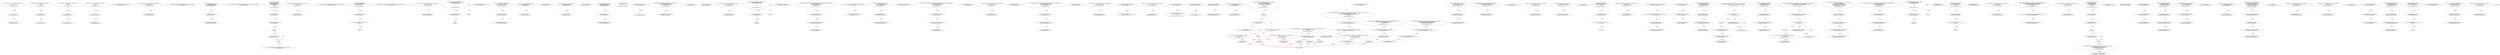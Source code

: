 digraph  {
13 [label="2_ function mul(uint a, uint b) internal pure returns (uint c) {\n        c = a * b;\n        require(a == 0 || c / a == b);\n    }\n13-function_definition-3-6", method="mul(uint a,uint b)", type_label=function_definition];
31 [label="3_ c = a * b;\n31-expression_statement-4-4", method="mul(uint a,uint b)", type_label=expression_statement];
37 [label="4_ require(a == 0 || c / a == b);\n37-expression_statement-5-5", method="mul(uint a,uint b)", type_label=expression_statement];
50 [label="6_ function div(uint a, uint b) internal pure returns (uint c) {\n        require(b > 0);\n        c = a / b;\n    }\n50-function_definition-7-10", method="div(uint a,uint b)", type_label=function_definition];
68 [label="7_ require(b > 0);\n68-expression_statement-8-8", method="div(uint a,uint b)", type_label=expression_statement];
75 [label="8_ c = a / b;\n75-expression_statement-9-9", method="div(uint a,uint b)", type_label=expression_statement];
81 [label="10_ function sub(uint a, uint b) internal pure returns (uint c) {\n        require(b <= a);\n        c = a - b;\n    }\n81-function_definition-11-14", method="sub(uint a,uint b)", type_label=function_definition];
99 [label="11_ require(b <= a);\n99-expression_statement-12-12", method="sub(uint a,uint b)", type_label=expression_statement];
106 [label="12_ c = a - b;\n106-expression_statement-13-13", method="sub(uint a,uint b)", type_label=expression_statement];
112 [label="14_ function add(uint a, uint b) internal pure returns (uint c) {\n        c = a + b;\n        require(c >= a);\n    }\n112-function_definition-15-18", method="add(uint a,uint b)", type_label=function_definition];
130 [label="15_ c = a + b;\n130-expression_statement-16-16", method="add(uint a,uint b)", type_label=expression_statement];
136 [label="16_ require(c >= a);\n136-expression_statement-17-17", method="add(uint a,uint b)", type_label=expression_statement];
146 [label="20_ function totalSupply() public view returns (uint256);\n146-function_definition-21-21", method="totalSupply()", type_label=function_definition];
154 [label="21_ function callnotchecked_unchk1(address payable callee) public {\n    callee.call.value(2 ether);\n  }\n154-function_definition-22-24", method="callnotchecked_unchk1(address payable callee)", type_label=function_definition];
162 [label="22_ callee.call.value(2 ether);\n162-expression_statement-23-23", method="callnotchecked_unchk1(address payable callee)", type_label=expression_statement];
172 [label="24_ function balanceOf(address tokenOwner) public view returns (uint256 balance);\n172-function_definition-25-25", method="balanceOf(address tokenOwner)", type_label=function_definition];
185 [label="25_ function withdrawBal_unchk41 () public{\n	uint64 Balances_unchk41 = 0;\n	msg.sender.send(Balances_unchk41);}\n185-function_definition-26-28", method="withdrawBal_unchk41()", type_label=function_definition];
189 [label="26_ uint64 Balances_unchk41 = 0;\n189-new_variable-27-27", method="withdrawBal_unchk41()", type_label=new_variable];
195 [label="27_ msg.sender.send(Balances_unchk41);\n195-expression_statement-28-28", method="withdrawBal_unchk41()", type_label=expression_statement];
204 [label="28_ function allowance(address tokenOwner, address spender) public view returns (uint256 remaining);\n204-function_definition-29-29", method="allowance(address tokenOwner,address spender)", type_label=function_definition];
221 [label="29_ function bug_unchk42() public{\nuint receivers_unchk42;\naddress payable addr_unchk42;\nif (!addr_unchk42.send(42 ether))\n	{receivers_unchk42 +=1;}\nelse\n	{revert();}\n}\n221-function_definition-30-37", method="bug_unchk42()", type_label=function_definition];
225 [label="30_ uint receivers_unchk42;\n225-new_variable-31-31", method="bug_unchk42()", type_label=new_variable];
230 [label="31_ address payable addr_unchk42;\n230-new_variable-32-32", method="bug_unchk42()", type_label=new_variable];
235 [label="32_ if\n235-if-33-36", method="bug_unchk42()", type_label=if];
2468 [label="32_ end_if", method="bug_unchk42()", type_label=end_if];
245 [label="33_ receivers_unchk42 +=1;\n245-expression_statement-34-34", method="bug_unchk42()", type_label=expression_statement];
252 [label="37_ function transfer(address to, uint256 tokens) public returns (bool success);\n252-function_definition-38-38", method="transfer(address to,uint256 tokens)", type_label=function_definition];
268 [label="38_ function unhandledsend_unchk2(address payable callee) public {\n    callee.send(5 ether);\n  }\n268-function_definition-39-41", method="unhandledsend_unchk2(address payable callee)", type_label=function_definition];
276 [label="39_ callee.send(5 ether);\n276-expression_statement-40-40", method="unhandledsend_unchk2(address payable callee)", type_label=expression_statement];
284 [label="41_ function approve(address spender, uint256 tokens) public returns (bool success);\n284-function_definition-42-42", method="approve(address spender,uint256 tokens)", type_label=function_definition];
300 [label="42_ function bug_unchk43() public{\naddress payable addr_unchk43;\nif (!addr_unchk43.send (10 ether) || 1==1)\n	{revert();}\n}\n300-function_definition-43-47", method="bug_unchk43()", type_label=function_definition];
304 [label="43_ address payable addr_unchk43;\n304-new_variable-44-44", method="bug_unchk43()", type_label=new_variable];
309 [label="44_ if_!addr_unchk43.send (10 ether) || 1==1\n309-if-45-46", method="bug_unchk43()", type_label=if];
2542 [label="44_ end_if", method="bug_unchk43()", type_label=end_if];
325 [label="47_ function transferFrom(address from, address to, uint256 tokens) public returns (bool success);\n325-function_definition-48-48", method="transferFrom(address from,address to,uint256 tokens)", type_label=function_definition];
345 [label="48_ function my_func_uncheck48(address payable dst) public payable{\n        dst.call.value(msg.value)(\"\");\n    }\n345-function_definition-49-51", method="my_func_uncheck48(address payable dst)", type_label=function_definition];
354 [label="49_ dst.call.value(msg.value)(\"\");\n354-expression_statement-50-50", method="my_func_uncheck48(address payable dst)", type_label=expression_statement];
369 [label="51_ function UncheckedExternalCall_unchk40 () public\n{  address payable addr_unchk40;\n   if (! addr_unchk40.send (2 ether))  \n      { \n      }\n	else\n      { \n      }\n}\n369-function_definition-52-60", method="UncheckedExternalCall_unchk40()", type_label=function_definition];
373 [label="52_ address payable addr_unchk40;\n373-new_variable-53-53", method="UncheckedExternalCall_unchk40()", type_label=new_variable];
378 [label="53_ if\n378-if-54-59", method="UncheckedExternalCall_unchk40()", type_label=if];
2611 [label="53_ end_if", method="UncheckedExternalCall_unchk40()", type_label=end_if];
403 [label="61_ bool public payedOut_unchk33 = false;\n403-new_variable-62-62", method="", type_label=new_variable];
410 [label="62_ function withdrawLeftOver_unchk33() public {\n        require(payedOut_unchk33);\n        msg.sender.send(address(this).balance);\n    }\n410-function_definition-63-66", method="withdrawLeftOver_unchk33()", type_label=function_definition];
414 [label="63_ require(payedOut_unchk33);\n414-expression_statement-64-64", method="withdrawLeftOver_unchk33()", type_label=expression_statement];
419 [label="64_ msg.sender.send(address(this).balance);\n419-expression_statement-65-65", method="withdrawLeftOver_unchk33()", type_label=expression_statement];
449 [label="69_ function bug_unchk15(address payable addr) public\n      {addr.send (42 ether); }\n449-function_definition-70-71", method="bug_unchk15(address payable addr)", type_label=function_definition];
457 [label="70_ addr.send (42 ether);\n457-expression_statement-71-71", method="bug_unchk15(address payable addr)", type_label=expression_statement];
465 [label="71_ address payable public owner;\n465-new_variable-72-72", method="", type_label=new_variable];
470 [label="72_ function bug_unchk27(address payable addr) public\n      {addr.send (42 ether); }\n470-function_definition-73-74", method="bug_unchk27(address payable addr)", type_label=function_definition];
478 [label="73_ addr.send (42 ether);\n478-expression_statement-74-74", method="bug_unchk27(address payable addr)", type_label=expression_statement];
498 [label="76_ owner = msg.sender;\n498-expression_statement-77-77", method="", type_label=expression_statement];
504 [label="78_ function withdrawBal_unchk17 () public{\n	uint64 Balances_unchk17 = 0;\n	msg.sender.send(Balances_unchk17);}\n504-function_definition-79-81", method="withdrawBal_unchk17()", type_label=function_definition];
508 [label="79_ uint64 Balances_unchk17 = 0;\n508-new_variable-80-80", method="withdrawBal_unchk17()", type_label=new_variable];
514 [label="80_ msg.sender.send(Balances_unchk17);\n514-expression_statement-81-81", method="withdrawBal_unchk17()", type_label=expression_statement];
523 [label="81_ modifier onlyOwner() {\n        require(msg.sender == owner);\n        _;\n    }\n523-expression_statement-82-85", method="", type_label=expression_statement];
526 [label="82_ require(msg.sender == owner);\n526-expression_statement-83-83", method="", type_label=expression_statement];
535 [label="83_ _;\n535-expression_statement-84-84", method="", type_label=expression_statement];
537 [label="85_ function transferOwnership(address payable newOwner) public onlyOwner {\n        require(newOwner != address(0));\n        emit OwnershipTransferred(owner, newOwner);\n        owner = newOwner;\n    }\n537-function_definition-86-90", method="transferOwnership(address payable newOwner)", type_label=function_definition];
544 [label="85_ onlyOwner\n544-expression_statement-86-86", method="transferOwnership(address payable newOwner)", type_label=expression_statement];
547 [label="86_ require(newOwner != address(0));\n547-expression_statement-87-87", method="transferOwnership(address payable newOwner)", type_label=expression_statement];
562 [label="88_ owner = newOwner;\n562-expression_statement-89-89", method="transferOwnership(address payable newOwner)", type_label=expression_statement];
566 [label="90_ function callnotchecked_unchk37(address payable callee) public {\n    callee.call.value(1 ether);\n  }\n566-function_definition-91-93", method="callnotchecked_unchk37(address payable callee)", type_label=function_definition];
574 [label="91_ callee.call.value(1 ether);\n574-expression_statement-92-92", method="callnotchecked_unchk37(address payable callee)", type_label=expression_statement];
598 [label="96_ function UncheckedExternalCall_unchk28 () public\n{  address payable addr_unchk28;\n   if (! addr_unchk28.send (42 ether))  \n      { \n      }\n	else\n      { \n      }\n}\n598-function_definition-97-105", method="UncheckedExternalCall_unchk28()", type_label=function_definition];
602 [label="97_ address payable addr_unchk28;\n602-new_variable-98-98", method="UncheckedExternalCall_unchk28()", type_label=new_variable];
607 [label="98_ if\n607-if-99-104", method="UncheckedExternalCall_unchk28()", type_label=if];
2840 [label="98_ end_if", method="UncheckedExternalCall_unchk28()", type_label=end_if];
618 [label="105_ mapping (address => uint256) balances;\n618-new_variable-106-106", method="", type_label=new_variable];
624 [label="106_ function cash_unchk34(uint roundIndex, uint subpotIndex, address payable winner_unchk34) public{\n        uint64 subpot_unchk34 = 10 ether;\n        winner_unchk34.send(subpot_unchk34);   \n        subpot_unchk34= 0;\n}\n624-function_definition-107-111", method="cash_unchk34(uint roundIndex,uint subpotIndex,address payable winner_unchk34)", type_label=function_definition];
640 [label="107_ uint64 subpot_unchk34 = 10 ether;\n640-new_variable-108-108", method="cash_unchk34(uint roundIndex,uint subpotIndex,address payable winner_unchk34)", type_label=new_variable];
647 [label="108_ winner_unchk34.send(subpot_unchk34);\n647-expression_statement-109-109", method="cash_unchk34(uint roundIndex,uint subpotIndex,address payable winner_unchk34)", type_label=expression_statement];
654 [label="109_ subpot_unchk34= 0;\n654-expression_statement-110-110", method="cash_unchk34(uint roundIndex,uint subpotIndex,address payable winner_unchk34)", type_label=expression_statement];
658 [label="111_ mapping (address => mapping (address => uint256)) allowed;\n658-new_variable-112-112", method="", type_label=new_variable];
666 [label="112_ bool public payedOut_unchk21 = false;\n666-new_variable-113-113", method="", type_label=new_variable];
673 [label="113_ function withdrawLeftOver_unchk21() public {\n        require(payedOut_unchk21);\n        msg.sender.send(address(this).balance);\n    }\n673-function_definition-114-117", method="withdrawLeftOver_unchk21()", type_label=function_definition];
677 [label="114_ require(payedOut_unchk21);\n677-expression_statement-115-115", method="withdrawLeftOver_unchk21()", type_label=expression_statement];
682 [label="115_ msg.sender.send(address(this).balance);\n682-expression_statement-116-116", method="withdrawLeftOver_unchk21()", type_label=expression_statement];
695 [label="117_ string public name = \"Exclusive Platform\";\n695-new_variable-118-118", method="", type_label=new_variable];
702 [label="118_ function cash_unchk10(uint roundIndex, uint subpotIndex,address payable winner_unchk10) public{\n        uint64 subpot_unchk10 = 10 ether;\n        winner_unchk10.send(subpot_unchk10);   \n        subpot_unchk10= 0;\n}\n702-function_definition-119-123", method="cash_unchk10(uint roundIndex,uint subpotIndex,address payable winner_unchk10)", type_label=function_definition];
718 [label="119_ uint64 subpot_unchk10 = 10 ether;\n718-new_variable-120-120", method="cash_unchk10(uint roundIndex,uint subpotIndex,address payable winner_unchk10)", type_label=new_variable];
725 [label="120_ winner_unchk10.send(subpot_unchk10);\n725-expression_statement-121-121", method="cash_unchk10(uint roundIndex,uint subpotIndex,address payable winner_unchk10)", type_label=expression_statement];
732 [label="121_ subpot_unchk10= 0;\n732-expression_statement-122-122", method="cash_unchk10(uint roundIndex,uint subpotIndex,address payable winner_unchk10)", type_label=expression_statement];
736 [label="123_ string public symbol = \"XPL\";\n736-new_variable-124-124", method="", type_label=new_variable];
743 [label="124_ function my_func_unchk47(address payable dst) public payable{\n        dst.send(msg.value);\n    }\n743-function_definition-125-127", method="my_func_unchk47(address payable dst)", type_label=function_definition];
752 [label="125_ dst.send(msg.value);\n752-expression_statement-126-126", method="my_func_unchk47(address payable dst)", type_label=expression_statement];
761 [label="127_ uint256 public decimals = 8;\n761-new_variable-128-128", method="", type_label=new_variable];
767 [label="128_ function cash_unchk22(uint roundIndex, uint subpotIndex, address payable winner_unchk22)public{\n        uint64 subpot_unchk22 = 10 ether;\n        winner_unchk22.send(subpot_unchk22);   \n        subpot_unchk22= 0;\n}\n767-function_definition-129-133", method="cash_unchk22(uint roundIndex,uint subpotIndex,address payable winner_unchk22)", type_label=function_definition];
783 [label="129_ uint64 subpot_unchk22 = 10 ether;\n783-new_variable-130-130", method="cash_unchk22(uint roundIndex,uint subpotIndex,address payable winner_unchk22)", type_label=new_variable];
790 [label="130_ winner_unchk22.send(subpot_unchk22);\n790-expression_statement-131-131", method="cash_unchk22(uint roundIndex,uint subpotIndex,address payable winner_unchk22)", type_label=expression_statement];
797 [label="131_ subpot_unchk22= 0;\n797-expression_statement-132-132", method="cash_unchk22(uint roundIndex,uint subpotIndex,address payable winner_unchk22)", type_label=expression_statement];
801 [label="133_ uint256 public _totalSupply;\n801-new_variable-134-134", method="", type_label=new_variable];
806 [label="134_ function my_func_uncheck12(address payable dst) public payable{\n        dst.call.value(msg.value)(\"\");\n    }\n806-function_definition-135-137", method="my_func_uncheck12(address payable dst)", type_label=function_definition];
815 [label="135_ dst.call.value(msg.value)(\"\");\n815-expression_statement-136-136", method="my_func_uncheck12(address payable dst)", type_label=expression_statement];
830 [label="137_ uint256 public XPLPerEther = 8000000e8;\n830-new_variable-138-138", method="", type_label=new_variable];
836 [label="138_ uint256 public minimumBuy = 1 ether / 100;\n836-new_variable-139-139", method="", type_label=new_variable];
845 [label="139_ function my_func_unchk11(address payable dst) public payable{\n        dst.send(msg.value);\n    }\n845-function_definition-140-142", method="my_func_unchk11(address payable dst)", type_label=function_definition];
854 [label="140_ dst.send(msg.value);\n854-expression_statement-141-141", method="my_func_unchk11(address payable dst)", type_label=expression_statement];
863 [label="142_ bool public crowdsaleIsOn = true;\n863-new_variable-143-143", method="", type_label=new_variable];
870 [label="143_ modifier onlyPayloadSize(uint size) {\n        assert(msg.data.length >= size + 4);\n        _;\n    }\n870-expression_statement-144-147", method="", type_label=expression_statement];
877 [label="144_ assert(msg.data.length >= size + 4);\n877-expression_statement-145-145", method="", type_label=expression_statement];
890 [label="145_ _;\n890-expression_statement-146-146", method="", type_label=expression_statement];
894 [label="148_ _totalSupply = 10000000000e8;\n894-expression_statement-149-149", method="", type_label=expression_statement];
898 [label="149_ balances[owner] = _totalSupply;\n898-expression_statement-150-150", method="", type_label=expression_statement];
914 [label="152_ function bug_unchk3(address payable addr) public\n      {addr.send (42 ether); }\n914-function_definition-153-154", method="bug_unchk3(address payable addr)", type_label=function_definition];
922 [label="153_ addr.send (42 ether);\n922-expression_statement-154-154", method="bug_unchk3(address payable addr)", type_label=expression_statement];
930 [label="154_ function totalSupply() public view returns (uint256) {\n        return _totalSupply;\n    }\n930-function_definition-155-157", method="totalSupply()", type_label=function_definition];
939 [label="155_ return _totalSupply;\n939-return-156-156", method="totalSupply()", type_label=return];
941 [label="157_ bool public payedOut_unchk9 = false;\n941-new_variable-158-158", method="", type_label=new_variable];
948 [label="158_ function withdrawLeftOver_unchk9() public {\n        require(payedOut_unchk9);\n        msg.sender.send(address(this).balance);\n    }\n948-function_definition-159-162", method="withdrawLeftOver_unchk9()", type_label=function_definition];
952 [label="159_ require(payedOut_unchk9);\n952-expression_statement-160-160", method="withdrawLeftOver_unchk9()", type_label=expression_statement];
957 [label="160_ msg.sender.send(address(this).balance);\n957-expression_statement-161-161", method="withdrawLeftOver_unchk9()", type_label=expression_statement];
970 [label="162_ function updateXPLPerEther(uint _XPLPerEther) public onlyOwner {        \n        emit NewPrice(owner, XPLPerEther, _XPLPerEther);\n        XPLPerEther = _XPLPerEther;\n    }\n970-function_definition-163-166", method="updateXPLPerEther(uint _XPLPerEther)", type_label=function_definition];
977 [label="162_ onlyOwner\n977-expression_statement-163-163", method="updateXPLPerEther(uint _XPLPerEther)", type_label=expression_statement];
988 [label="164_ XPLPerEther = _XPLPerEther;\n988-expression_statement-165-165", method="updateXPLPerEther(uint _XPLPerEther)", type_label=expression_statement];
992 [label="166_ function callnotchecked_unchk25(address payable callee) public {\n    callee.call.value(1 ether);\n  }\n992-function_definition-167-169", method="callnotchecked_unchk25(address payable callee)", type_label=function_definition];
1000 [label="167_ callee.call.value(1 ether);\n1000-expression_statement-168-168", method="callnotchecked_unchk25(address payable callee)", type_label=expression_statement];
1010 [label="169_ function switchCrowdsale() public onlyOwner {\n        crowdsaleIsOn = !(crowdsaleIsOn);\n    }\n1010-function_definition-170-172", method="switchCrowdsale()", type_label=function_definition];
1013 [label="169_ onlyOwner\n1013-expression_statement-170-170", method="switchCrowdsale()", type_label=expression_statement];
1016 [label="170_ crowdsaleIsOn = !(crowdsaleIsOn);\n1016-expression_statement-171-171", method="switchCrowdsale()", type_label=expression_statement];
1022 [label="172_ function bug_unchk19() public{\naddress payable addr_unchk19;\nif (!addr_unchk19.send (10 ether) || 1==1)\n	{revert();}\n}\n1022-function_definition-173-177", method="bug_unchk19()", type_label=function_definition];
1026 [label="173_ address payable addr_unchk19;\n1026-new_variable-174-174", method="bug_unchk19()", type_label=new_variable];
1031 [label="174_ if_!addr_unchk19.send (10 ether) || 1==1\n1031-if-175-176", method="bug_unchk19()", type_label=if];
3264 [label="174_ end_if", method="bug_unchk19()", type_label=end_if];
1047 [label="177_ function getBonus(uint256 _amount) internal view returns (uint256) {\n        if (_amount >= XPLPerEther.mul(5)) {\n            return ((20 * _amount).div(100)).add(_amount);  \n        } else if (_amount >= XPLPerEther) {\n            return ((5 * _amount).div(100)).add(_amount);  \n        }\n        return _amount;\n    }\n1047-function_definition-178-185", method="getBonus(uint256 _amount)", type_label=function_definition];
1060 [label="178_ if\n1060-if-179-183", method="getBonus(uint256 _amount)", type_label=if];
3293 [label="178_ end_if", method="getBonus(uint256 _amount)", type_label=end_if];
1070 [label="179_ return ((20 * _amount).div(100)).add(_amount);\n1070-return-180-180", method="getBonus(uint256 _amount)", type_label=return];
1086 [label="180_ if__amount >= XPLPerEther\n1086-if-181-183", method="getBonus(uint256 _amount)", type_label=if];
1091 [label="181_ return ((5 * _amount).div(100)).add(_amount);\n1091-return-182-182", method="getBonus(uint256 _amount)", type_label=return];
1107 [label="183_ return _amount;\n1107-return-184-184", method="getBonus(uint256 _amount)", type_label=return];
1109 [label="185_ function unhandledsend_unchk26(address payable callee) public {\n    callee.send(5 ether);\n  }\n1109-function_definition-186-188", method="unhandledsend_unchk26(address payable callee)", type_label=function_definition];
1117 [label="186_ callee.send(5 ether);\n1117-expression_statement-187-187", method="unhandledsend_unchk26(address payable callee)", type_label=expression_statement];
1129 [label="189_ require(crowdsaleIsOn && msg.value >= minimumBuy);\n1129-expression_statement-190-190", method="", type_label=expression_statement];
1140 [label="190_ uint256 totalBuy =  (XPLPerEther.mul(msg.value)).div(1 ether);\n1140-new_variable-191-191", method="", type_label=new_variable];
1160 [label="191_ totalBuy = getBonus(totalBuy);\n1160-expression_statement-192-192", method="", type_label=expression_statement];
1167 [label="192_ doTransfer(owner, msg.sender, totalBuy);\n1167-expression_statement-193-193", method="", type_label=expression_statement];
1178 [label="194_ bool public payedOut_unchk20 = false;\n1178-new_variable-195-195", method="", type_label=new_variable];
1185 [label="195_ address payable public winner_unchk20;\n1185-new_variable-196-196", method="", type_label=new_variable];
1190 [label="196_ uint public winAmount_unchk20;\n1190-new_variable-197-197", method="", type_label=new_variable];
1195 [label="197_ function sendToWinner_unchk20() public {\n        require(!payedOut_unchk20);\n        winner_unchk20.send(winAmount_unchk20);\n        payedOut_unchk20 = true;\n    }\n1195-function_definition-198-202", method="sendToWinner_unchk20()", type_label=function_definition];
1199 [label="198_ require(!payedOut_unchk20);\n1199-expression_statement-199-199", method="sendToWinner_unchk20()", type_label=expression_statement];
1205 [label="199_ winner_unchk20.send(winAmount_unchk20);\n1205-expression_statement-200-200", method="sendToWinner_unchk20()", type_label=expression_statement];
1212 [label="200_ payedOut_unchk20 = true;\n1212-expression_statement-201-201", method="sendToWinner_unchk20()", type_label=expression_statement];
1217 [label="202_ function distribute(address[] calldata _addresses, uint256 _amount) external {        \n        for (uint i = 0; i < _addresses.length; i++) {transfer(_addresses[i], _amount);}\n    }\n1217-function_definition-203-205", method="distribute(address[] calldata _addresses,uint256 _amount)", type_label=function_definition];
1230 [label="203_ for(i < _addresses.length;;i++)\n1230-for-204-204", method="distribute(address[] calldata _addresses,uint256 _amount)", type_label=for];
3463 [label="203_ end_loop", method="distribute(address[] calldata _addresses,uint256 _amount)", type_label=end_loop];
1243 [label="203_ i++\n1243-expression_statement-204-204", method="distribute(address[] calldata _addresses,uint256 _amount)", type_label=expression_statement];
1246 [label="203_ transfer(_addresses[i], _amount);\n1246-expression_statement-204-204", method="distribute(address[] calldata _addresses,uint256 _amount)", type_label=expression_statement];
1255 [label="205_ bool public payedOut_unchk32 = false;\n1255-new_variable-206-206", method="", type_label=new_variable];
1262 [label="206_ address payable public winner_unchk32;\n1262-new_variable-207-207", method="", type_label=new_variable];
1267 [label="207_ uint public winAmount_unchk32;\n1267-new_variable-208-208", method="", type_label=new_variable];
1272 [label="208_ function sendToWinner_unchk32() public {\n        require(!payedOut_unchk32);\n        winner_unchk32.send(winAmount_unchk32);\n        payedOut_unchk32 = true;\n    }\n1272-function_definition-209-213", method="sendToWinner_unchk32()", type_label=function_definition];
1276 [label="209_ require(!payedOut_unchk32);\n1276-expression_statement-210-210", method="sendToWinner_unchk32()", type_label=expression_statement];
1282 [label="210_ winner_unchk32.send(winAmount_unchk32);\n1282-expression_statement-211-211", method="sendToWinner_unchk32()", type_label=expression_statement];
1289 [label="211_ payedOut_unchk32 = true;\n1289-expression_statement-212-212", method="sendToWinner_unchk32()", type_label=expression_statement];
1294 [label="213_ function distributeWithAmount(address[] calldata _addresses, uint256[] calldata _amounts) external {\n        require(_addresses.length == _amounts.length);\n        for (uint i = 0; i < _addresses.length; i++) {transfer(_addresses[i], _amounts[i]);}\n    }\n1294-function_definition-214-217", method="distributeWithAmount(address[] calldata _addresses,uint256[] calldata _amounts)", type_label=function_definition];
1308 [label="214_ require(_addresses.length == _amounts.length);\n1308-expression_statement-215-215", method="distributeWithAmount(address[] calldata _addresses,uint256[] calldata _amounts)", type_label=expression_statement];
1319 [label="215_ for(i < _addresses.length;;i++)\n1319-for-216-216", method="distributeWithAmount(address[] calldata _addresses,uint256[] calldata _amounts)", type_label=for];
3552 [label="215_ end_loop", method="distributeWithAmount(address[] calldata _addresses,uint256[] calldata _amounts)", type_label=end_loop];
1332 [label="215_ i++\n1332-expression_statement-216-216", method="distributeWithAmount(address[] calldata _addresses,uint256[] calldata _amounts)", type_label=expression_statement];
1335 [label="215_ transfer(_addresses[i], _amounts[i]);\n1335-expression_statement-216-216", method="distributeWithAmount(address[] calldata _addresses,uint256[] calldata _amounts)", type_label=expression_statement];
1346 [label="217_ function unhandledsend_unchk38(address payable callee) public {\n    callee.send(5 ether);\n  }\n1346-function_definition-218-220", method="unhandledsend_unchk38(address payable callee)", type_label=function_definition];
1354 [label="218_ callee.send(5 ether);\n1354-expression_statement-219-219", method="unhandledsend_unchk38(address payable callee)", type_label=expression_statement];
1362 [label="220_ function doTransfer(address _from, address _to, uint _amount) internal {\n        require((_to != address(0)));\n        require(_amount <= balances[_from]);\n        balances[_from] = balances[_from].sub(_amount);\n        balances[_to] = balances[_to].add(_amount);\n        emit Transfer(_from, _to, _amount);\n    }\n1362-function_definition-221-227", method="doTransfer(address _from,address _to,uint _amount)", type_label=function_definition];
1378 [label="221_ require((_to != address(0)));\n1378-expression_statement-222-222", method="doTransfer(address _from,address _to,uint _amount)", type_label=expression_statement];
1388 [label="222_ require(_amount <= balances[_from]);\n1388-expression_statement-223-223", method="doTransfer(address _from,address _to,uint _amount)", type_label=expression_statement];
1397 [label="223_ balances[_from] = balances[_from].sub(_amount);\n1397-expression_statement-224-224", method="doTransfer(address _from,address _to,uint _amount)", type_label=expression_statement];
1410 [label="224_ balances[_to] = balances[_to].add(_amount);\n1410-expression_statement-225-225", method="doTransfer(address _from,address _to,uint _amount)", type_label=expression_statement];
1431 [label="227_ function cash_unchk46(uint roundIndex, uint subpotIndex, address payable winner_unchk46) public{\n        uint64 subpot_unchk46 = 3 ether;\n        winner_unchk46.send(subpot_unchk46);   \n        subpot_unchk46= 0;\n}\n1431-function_definition-228-232", method="cash_unchk46(uint roundIndex,uint subpotIndex,address payable winner_unchk46)", type_label=function_definition];
1447 [label="228_ uint64 subpot_unchk46 = 3 ether;\n1447-new_variable-229-229", method="cash_unchk46(uint roundIndex,uint subpotIndex,address payable winner_unchk46)", type_label=new_variable];
1454 [label="229_ winner_unchk46.send(subpot_unchk46);\n1454-expression_statement-230-230", method="cash_unchk46(uint roundIndex,uint subpotIndex,address payable winner_unchk46)", type_label=expression_statement];
1461 [label="230_ subpot_unchk46= 0;\n1461-expression_statement-231-231", method="cash_unchk46(uint roundIndex,uint subpotIndex,address payable winner_unchk46)", type_label=expression_statement];
1465 [label="232_ function balanceOf(address _owner) view public returns (uint256) {\n        return balances[_owner];\n    }\n1465-function_definition-233-235", method="balanceOf(address _owner)", type_label=function_definition];
1478 [label="233_ return balances[_owner];\n1478-return-234-234", method="balanceOf(address _owner)", type_label=return];
1482 [label="235_ function UncheckedExternalCall_unchk4 () public\n{  address payable addr_unchk4;\n   if (! addr_unchk4.send (42 ether))  \n      { \n      }\n	else\n      { \n      }\n}\n1482-function_definition-236-244", method="UncheckedExternalCall_unchk4()", type_label=function_definition];
1486 [label="236_ address payable addr_unchk4;\n1486-new_variable-237-237", method="UncheckedExternalCall_unchk4()", type_label=new_variable];
1491 [label="237_ if\n1491-if-238-243", method="UncheckedExternalCall_unchk4()", type_label=if];
3724 [label="237_ end_if", method="UncheckedExternalCall_unchk4()", type_label=end_if];
1502 [label="244_ function transfer(address _to, uint256 _amount) onlyPayloadSize(2 * 32) public returns (bool success) {\n        doTransfer(msg.sender, _to, _amount);\n        return true;\n    }\n1502-function_definition-245-248", method="transfer(address _to,uint256 _amount)", type_label=function_definition];
1512 [label="244_ onlyPayloadSize(2 * 32)\n1512-expression_statement-245-245", method="transfer(address _to,uint256 _amount)", type_label=expression_statement];
1525 [label="245_ doTransfer(msg.sender, _to, _amount);\n1525-expression_statement-246-246", method="transfer(address _to,uint256 _amount)", type_label=expression_statement];
1536 [label="246_ return true;\n1536-return-247-247", method="transfer(address _to,uint256 _amount)", type_label=return];
1539 [label="248_ function bug_unchk7() public{\naddress payable addr_unchk7;\nif (!addr_unchk7.send (10 ether) || 1==1)\n	{revert();}\n}\n1539-function_definition-249-253", method="bug_unchk7()", type_label=function_definition];
1543 [label="249_ address payable addr_unchk7;\n1543-new_variable-250-250", method="bug_unchk7()", type_label=new_variable];
1548 [label="250_ if_!addr_unchk7.send (10 ether) || 1==1\n1548-if-251-252", method="bug_unchk7()", type_label=if];
3781 [label="250_ end_if", method="bug_unchk7()", type_label=end_if];
1564 [label="253_ function transferFrom(address _from, address _to, uint256 _amount) onlyPayloadSize(3 * 32) public returns (bool success) {\n        require(allowed[_from][msg.sender] >= _amount);\n        allowed[_from][msg.sender] = allowed[_from][msg.sender].sub(_amount);\n        doTransfer(_from, _to, _amount);\n        return true;\n    }\n1564-function_definition-254-259", method="transferFrom(address _from,address _to,uint256 _amount)", type_label=function_definition];
1578 [label="253_ onlyPayloadSize(3 * 32)\n1578-expression_statement-254-254", method="transferFrom(address _from,address _to,uint256 _amount)", type_label=expression_statement];
1591 [label="254_ require(allowed[_from][msg.sender] >= _amount);\n1591-expression_statement-255-255", method="transferFrom(address _from,address _to,uint256 _amount)", type_label=expression_statement];
1604 [label="255_ allowed[_from][msg.sender] = allowed[_from][msg.sender].sub(_amount);\n1604-expression_statement-256-256", method="transferFrom(address _from,address _to,uint256 _amount)", type_label=expression_statement];
1625 [label="256_ doTransfer(_from, _to, _amount);\n1625-expression_statement-257-257", method="transferFrom(address _from,address _to,uint256 _amount)", type_label=expression_statement];
1634 [label="257_ return true;\n1634-return-258-258", method="transferFrom(address _from,address _to,uint256 _amount)", type_label=return];
1637 [label="259_ function my_func_unchk23(address payable dst) public payable{\n        dst.send(msg.value);\n    }\n1637-function_definition-260-262", method="my_func_unchk23(address payable dst)", type_label=function_definition];
1646 [label="260_ dst.send(msg.value);\n1646-expression_statement-261-261", method="my_func_unchk23(address payable dst)", type_label=expression_statement];
1655 [label="262_ function approve(address _spender, uint256 _amount) public returns (bool success) {\n        require((_amount == 0) || (allowed[msg.sender][_spender] == 0));\n        allowed[msg.sender][_spender] = _amount;\n        emit Approval(msg.sender, _spender, _amount);\n        return true;\n    }\n1655-function_definition-263-268", method="approve(address _spender,uint256 _amount)", type_label=function_definition];
1672 [label="263_ require((_amount == 0) || (allowed[msg.sender][_spender] == 0));\n1672-expression_statement-264-264", method="approve(address _spender,uint256 _amount)", type_label=expression_statement];
1691 [label="264_ allowed[msg.sender][_spender] = _amount;\n1691-expression_statement-265-265", method="approve(address _spender,uint256 _amount)", type_label=expression_statement];
1711 [label="266_ return true;\n1711-return-267-267", method="approve(address _spender,uint256 _amount)", type_label=return];
1714 [label="268_ function unhandledsend_unchk14(address payable callee) public {\n    callee.send(5 ether);\n  }\n1714-function_definition-269-271", method="unhandledsend_unchk14(address payable callee)", type_label=function_definition];
1722 [label="269_ callee.send(5 ether);\n1722-expression_statement-270-270", method="unhandledsend_unchk14(address payable callee)", type_label=expression_statement];
1730 [label="271_ function allowance(address _owner, address _spender) view public returns (uint256) {\n        return allowed[_owner][_spender];\n    }\n1730-function_definition-272-274", method="allowance(address _owner,address _spender)", type_label=function_definition];
1747 [label="272_ return allowed[_owner][_spender];\n1747-return-273-273", method="allowance(address _owner,address _spender)", type_label=return];
1753 [label="274_ function bug_unchk30() public{\nuint receivers_unchk30;\naddress payable addr_unchk30;\nif (!addr_unchk30.send(42 ether))\n	{receivers_unchk30 +=1;}\nelse\n	{revert();}\n}\n1753-function_definition-275-282", method="bug_unchk30()", type_label=function_definition];
1757 [label="275_ uint receivers_unchk30;\n1757-new_variable-276-276", method="bug_unchk30()", type_label=new_variable];
1762 [label="276_ address payable addr_unchk30;\n1762-new_variable-277-277", method="bug_unchk30()", type_label=new_variable];
1767 [label="277_ if\n1767-if-278-281", method="bug_unchk30()", type_label=if];
4000 [label="277_ end_if", method="bug_unchk30()", type_label=end_if];
1777 [label="278_ receivers_unchk30 +=1;\n1777-expression_statement-279-279", method="bug_unchk30()", type_label=expression_statement];
1784 [label="282_ function transferEther(address payable _receiver, uint256 _amount) public onlyOwner {\n        require(_amount <= address(this).balance);\n        emit TransferEther(address(this), _receiver, _amount);\n        _receiver.transfer(_amount);\n    }\n1784-function_definition-283-287", method="transferEther(address payable _receiver,uint256 _amount)", type_label=function_definition];
1795 [label="282_ onlyOwner\n1795-expression_statement-283-283", method="transferEther(address payable _receiver,uint256 _amount)", type_label=expression_statement];
1798 [label="283_ require(_amount <= address(this).balance);\n1798-expression_statement-284-284", method="transferEther(address payable _receiver,uint256 _amount)", type_label=expression_statement];
1819 [label="285_ _receiver.transfer(_amount);\n1819-expression_statement-286-286", method="transferEther(address payable _receiver,uint256 _amount)", type_label=expression_statement];
1826 [label="287_ bool public payedOut_unchk8 = false;\n1826-new_variable-288-288", method="", type_label=new_variable];
1833 [label="288_ address payable public winner_unchk8;\n1833-new_variable-289-289", method="", type_label=new_variable];
1838 [label="289_ uint public winAmount_unchk8;\n1838-new_variable-290-290", method="", type_label=new_variable];
1843 [label="290_ function sendToWinner_unchk8() public {\n        require(!payedOut_unchk8);\n        winner_unchk8.send(winAmount_unchk8);\n        payedOut_unchk8 = true;\n    }\n1843-function_definition-291-295", method="sendToWinner_unchk8()", type_label=function_definition];
1847 [label="291_ require(!payedOut_unchk8);\n1847-expression_statement-292-292", method="sendToWinner_unchk8()", type_label=expression_statement];
1853 [label="292_ winner_unchk8.send(winAmount_unchk8);\n1853-expression_statement-293-293", method="sendToWinner_unchk8()", type_label=expression_statement];
1860 [label="293_ payedOut_unchk8 = true;\n1860-expression_statement-294-294", method="sendToWinner_unchk8()", type_label=expression_statement];
1865 [label="295_ function withdrawFund() onlyOwner public {\n        uint256 balance = address(this).balance;\n        owner.transfer(balance);\n    }\n1865-function_definition-296-299", method="withdrawFund()", type_label=function_definition];
1867 [label="295_ onlyOwner\n1867-expression_statement-296-296", method="withdrawFund()", type_label=expression_statement];
1871 [label="296_ uint256 balance = address(this).balance;\n1871-new_variable-297-297", method="withdrawFund()", type_label=new_variable];
1881 [label="297_ owner.transfer(balance);\n1881-expression_statement-298-298", method="withdrawFund()", type_label=expression_statement];
1888 [label="299_ function bug_unchk39(address payable addr) public\n      {addr.send (4 ether); }\n1888-function_definition-300-301", method="bug_unchk39(address payable addr)", type_label=function_definition];
1896 [label="300_ addr.send (4 ether);\n1896-expression_statement-301-301", method="bug_unchk39(address payable addr)", type_label=expression_statement];
1904 [label="301_ function burn(uint256 _value) onlyOwner public {\n        require(_value <= balances[msg.sender]);\n        address burner = msg.sender;\n        balances[burner] = balances[burner].sub(_value);\n        _totalSupply = _totalSupply.sub(_value);\n        emit Burn(burner, _value);\n    }\n1904-function_definition-302-308", method="burn(uint256 _value)", type_label=function_definition];
1910 [label="301_ onlyOwner\n1910-expression_statement-302-302", method="burn(uint256 _value)", type_label=expression_statement];
1914 [label="302_ require(_value <= balances[msg.sender]);\n1914-expression_statement-303-303", method="burn(uint256 _value)", type_label=expression_statement];
1925 [label="303_ address burner = msg.sender;\n1925-new_variable-304-304", method="burn(uint256 _value)", type_label=new_variable];
1933 [label="304_ balances[burner] = balances[burner].sub(_value);\n1933-expression_statement-305-305", method="burn(uint256 _value)", type_label=expression_statement];
1946 [label="305_ _totalSupply = _totalSupply.sub(_value);\n1946-expression_statement-306-306", method="burn(uint256 _value)", type_label=expression_statement];
1961 [label="308_ function my_func_uncheck36(address payable dst) public payable{\n        dst.call.value(msg.value)(\"\");\n    }\n1961-function_definition-309-311", method="my_func_uncheck36(address payable dst)", type_label=function_definition];
1970 [label="309_ dst.call.value(msg.value)(\"\");\n1970-expression_statement-310-310", method="my_func_uncheck36(address payable dst)", type_label=expression_statement];
1985 [label="311_ function getForeignTokenBalance(address tokenAddress, address who) view public returns (uint){\n        ERC20Interface token = ERC20Interface(tokenAddress);\n        uint bal = token.balanceOf(who);\n        return bal;\n    }\n1985-function_definition-312-316", method="getForeignTokenBalance(address tokenAddress,address who)", type_label=function_definition];
2002 [label="312_ ERC20Interface token = ERC20Interface(tokenAddress);\n2002-new_variable-313-313", method="getForeignTokenBalance(address tokenAddress,address who)", type_label=new_variable];
2012 [label="313_ uint bal = token.balanceOf(who);\n2012-new_variable-314-314", method="getForeignTokenBalance(address tokenAddress,address who)", type_label=new_variable];
2023 [label="314_ return bal;\n2023-return-315-315", method="getForeignTokenBalance(address tokenAddress,address who)", type_label=return];
2025 [label="316_ function my_func_unchk35(address payable dst) public payable{\n        dst.send(msg.value);\n    }\n2025-function_definition-317-319", method="my_func_unchk35(address payable dst)", type_label=function_definition];
2034 [label="317_ dst.send(msg.value);\n2034-expression_statement-318-318", method="my_func_unchk35(address payable dst)", type_label=expression_statement];
2043 [label="319_ function withdrawForeignTokens(address tokenAddress) onlyOwner public returns (bool) {\n        ERC20Interface token = ERC20Interface(tokenAddress);\n        uint256 amount = token.balanceOf(address(this));\n        return token.transfer(owner, amount);\n    }\n2043-function_definition-320-324", method="withdrawForeignTokens(address tokenAddress)", type_label=function_definition];
2049 [label="319_ onlyOwner\n2049-expression_statement-320-320", method="withdrawForeignTokens(address tokenAddress)", type_label=expression_statement];
2057 [label="320_ ERC20Interface token = ERC20Interface(tokenAddress);\n2057-new_variable-321-321", method="withdrawForeignTokens(address tokenAddress)", type_label=new_variable];
2067 [label="321_ uint256 amount = token.balanceOf(address(this));\n2067-new_variable-322-322", method="withdrawForeignTokens(address tokenAddress)", type_label=new_variable];
2080 [label="322_ return token.transfer(owner, amount);\n2080-return-323-323", method="withdrawForeignTokens(address tokenAddress)", type_label=return];
2089 [label="324_ bool public payedOut_unchk44 = false;\n2089-new_variable-325-325", method="", type_label=new_variable];
2096 [label="325_ address payable public winner_unchk44;\n2096-new_variable-326-326", method="", type_label=new_variable];
2101 [label="326_ uint public winAmount_unchk44;\n2101-new_variable-327-327", method="", type_label=new_variable];
2106 [label="327_ function sendToWinner_unchk44() public {\n        require(!payedOut_unchk44);\n        winner_unchk44.send(winAmount_unchk44);\n        payedOut_unchk44 = true;\n    }\n2106-function_definition-328-332", method="sendToWinner_unchk44()", type_label=function_definition];
2110 [label="328_ require(!payedOut_unchk44);\n2110-expression_statement-329-329", method="sendToWinner_unchk44()", type_label=expression_statement];
2116 [label="329_ winner_unchk44.send(winAmount_unchk44);\n2116-expression_statement-330-330", method="sendToWinner_unchk44()", type_label=expression_statement];
2123 [label="330_ payedOut_unchk44 = true;\n2123-expression_statement-331-331", method="sendToWinner_unchk44()", type_label=expression_statement];
2128 [label="332_ function bug_unchk31() public{\naddress payable addr_unchk31;\nif (!addr_unchk31.send (10 ether) || 1==1)\n	{revert();}\n}\n2128-function_definition-333-337", method="bug_unchk31()", type_label=function_definition];
2132 [label="333_ address payable addr_unchk31;\n2132-new_variable-334-334", method="bug_unchk31()", type_label=new_variable];
2137 [label="334_ if_!addr_unchk31.send (10 ether) || 1==1\n2137-if-335-336", method="bug_unchk31()", type_label=if];
4370 [label="334_ end_if", method="bug_unchk31()", type_label=end_if];
2167 [label="338_ bool public payedOut_unchk45 = false;\n2167-new_variable-339-339", method="", type_label=new_variable];
2174 [label="339_ function withdrawLeftOver_unchk45() public {\n        require(payedOut_unchk45);\n        msg.sender.send(address(this).balance);\n    }\n2174-function_definition-340-343", method="withdrawLeftOver_unchk45()", type_label=function_definition];
2178 [label="340_ require(payedOut_unchk45);\n2178-expression_statement-341-341", method="withdrawLeftOver_unchk45()", type_label=expression_statement];
2183 [label="341_ msg.sender.send(address(this).balance);\n2183-expression_statement-342-342", method="withdrawLeftOver_unchk45()", type_label=expression_statement];
2210 [label="344_ function callnotchecked_unchk13(address callee) public {\n    callee.call.value(1 ether);\n  }\n2210-function_definition-345-347", method="callnotchecked_unchk13(address callee)", type_label=function_definition];
2218 [label="345_ callee.call.value(1 ether);\n2218-expression_statement-346-346", method="callnotchecked_unchk13(address callee)", type_label=expression_statement];
1 [label="0_ start_node", method="", type_label=start];
2 [label="0_ exit_node", method="", type_label=exit];
250;
388;
617;
1501;
1782;
13 -> 31  [color=red, controlflow_type=next_line, edge_type=CFG_edge, key=0, label=next_line];
31 -> 37  [color=red, controlflow_type=next_line, edge_type=CFG_edge, key=0, label=next_line];
50 -> 68  [color=red, controlflow_type=next_line, edge_type=CFG_edge, key=0, label=next_line];
68 -> 75  [color=red, controlflow_type=next_line, edge_type=CFG_edge, key=0, label=next_line];
81 -> 99  [color=red, controlflow_type=next_line, edge_type=CFG_edge, key=0, label=next_line];
99 -> 106  [color=red, controlflow_type=next_line, edge_type=CFG_edge, key=0, label=next_line];
112 -> 130  [color=red, controlflow_type=next_line, edge_type=CFG_edge, key=0, label=next_line];
130 -> 136  [color=red, controlflow_type=next_line, edge_type=CFG_edge, key=0, label=next_line];
154 -> 162  [color=red, controlflow_type=next_line, edge_type=CFG_edge, key=0, label=next_line];
185 -> 189  [color=red, controlflow_type=next_line, edge_type=CFG_edge, key=0, label=next_line];
189 -> 195  [color=red, controlflow_type=next_line, edge_type=CFG_edge, key=0, label=next_line];
221 -> 225  [color=red, controlflow_type=next_line, edge_type=CFG_edge, key=0, label=next_line];
225 -> 230  [color=red, controlflow_type=next_line, edge_type=CFG_edge, key=0, label=next_line];
230 -> 235  [color=red, controlflow_type=next_line, edge_type=CFG_edge, key=0, label=next_line];
235 -> 245  [color=red, controlflow_type=pos_next, edge_type=CFG_edge, key=0, label=pos_next];
2468 -> 252  [color=red, controlflow_type=next_line, edge_type=CFG_edge, key=0, label=next_line];
245 -> 2468  [color=red, controlflow_type=end_if, edge_type=CFG_edge, key=0, label=end_if];
268 -> 276  [color=red, controlflow_type=next_line, edge_type=CFG_edge, key=0, label=next_line];
300 -> 304  [color=red, controlflow_type=next_line, edge_type=CFG_edge, key=0, label=next_line];
304 -> 309  [color=red, controlflow_type=next_line, edge_type=CFG_edge, key=0, label=next_line];
309 -> 2542  [color=red, controlflow_type=neg_next, edge_type=CFG_edge, key=0, label=neg_next];
345 -> 354  [color=red, controlflow_type=next_line, edge_type=CFG_edge, key=0, label=next_line];
369 -> 373  [color=red, controlflow_type=next_line, edge_type=CFG_edge, key=0, label=next_line];
373 -> 378  [color=red, controlflow_type=next_line, edge_type=CFG_edge, key=0, label=next_line];
410 -> 414  [color=red, controlflow_type=next_line, edge_type=CFG_edge, key=0, label=next_line];
414 -> 419  [color=red, controlflow_type=next_line, edge_type=CFG_edge, key=0, label=next_line];
449 -> 457  [color=red, controlflow_type=next_line, edge_type=CFG_edge, key=0, label=next_line];
470 -> 478  [color=red, controlflow_type=next_line, edge_type=CFG_edge, key=0, label=next_line];
504 -> 508  [color=red, controlflow_type=next_line, edge_type=CFG_edge, key=0, label=next_line];
508 -> 514  [color=red, controlflow_type=next_line, edge_type=CFG_edge, key=0, label=next_line];
526 -> 535  [color=red, controlflow_type=next_line, edge_type=CFG_edge, key=0, label=next_line];
537 -> 547  [color=red, controlflow_type=next_line, edge_type=CFG_edge, key=0, label=next_line];
566 -> 574  [color=red, controlflow_type=next_line, edge_type=CFG_edge, key=0, label=next_line];
598 -> 602  [color=red, controlflow_type=next_line, edge_type=CFG_edge, key=0, label=next_line];
602 -> 607  [color=red, controlflow_type=next_line, edge_type=CFG_edge, key=0, label=next_line];
624 -> 640  [color=red, controlflow_type=next_line, edge_type=CFG_edge, key=0, label=next_line];
640 -> 647  [color=red, controlflow_type=next_line, edge_type=CFG_edge, key=0, label=next_line];
647 -> 654  [color=red, controlflow_type=next_line, edge_type=CFG_edge, key=0, label=next_line];
658 -> 666  [color=red, controlflow_type=next_line, edge_type=CFG_edge, key=0, label=next_line];
673 -> 677  [color=red, controlflow_type=next_line, edge_type=CFG_edge, key=0, label=next_line];
677 -> 682  [color=red, controlflow_type=next_line, edge_type=CFG_edge, key=0, label=next_line];
702 -> 718  [color=red, controlflow_type=next_line, edge_type=CFG_edge, key=0, label=next_line];
718 -> 725  [color=red, controlflow_type=next_line, edge_type=CFG_edge, key=0, label=next_line];
725 -> 732  [color=red, controlflow_type=next_line, edge_type=CFG_edge, key=0, label=next_line];
743 -> 752  [color=red, controlflow_type=next_line, edge_type=CFG_edge, key=0, label=next_line];
767 -> 783  [color=red, controlflow_type=next_line, edge_type=CFG_edge, key=0, label=next_line];
783 -> 790  [color=red, controlflow_type=next_line, edge_type=CFG_edge, key=0, label=next_line];
790 -> 797  [color=red, controlflow_type=next_line, edge_type=CFG_edge, key=0, label=next_line];
806 -> 815  [color=red, controlflow_type=next_line, edge_type=CFG_edge, key=0, label=next_line];
830 -> 836  [color=red, controlflow_type=next_line, edge_type=CFG_edge, key=0, label=next_line];
845 -> 854  [color=red, controlflow_type=next_line, edge_type=CFG_edge, key=0, label=next_line];
863 -> 870  [color=red, controlflow_type=next_line, edge_type=CFG_edge, key=0, label=next_line];
877 -> 890  [color=red, controlflow_type=next_line, edge_type=CFG_edge, key=0, label=next_line];
894 -> 898  [color=red, controlflow_type=next_line, edge_type=CFG_edge, key=0, label=next_line];
914 -> 922  [color=red, controlflow_type=next_line, edge_type=CFG_edge, key=0, label=next_line];
930 -> 939  [color=red, controlflow_type=next_line, edge_type=CFG_edge, key=0, label=next_line];
939 -> 2  [color=red, controlflow_type=return_exit, edge_type=CFG_edge, key=0, label=return_exit];
948 -> 952  [color=red, controlflow_type=next_line, edge_type=CFG_edge, key=0, label=next_line];
952 -> 957  [color=red, controlflow_type=next_line, edge_type=CFG_edge, key=0, label=next_line];
970 -> 988  [color=red, controlflow_type=next_line, edge_type=CFG_edge, key=0, label=next_line];
992 -> 1000  [color=red, controlflow_type=next_line, edge_type=CFG_edge, key=0, label=next_line];
1010 -> 1016  [color=red, controlflow_type=next_line, edge_type=CFG_edge, key=0, label=next_line];
1022 -> 1026  [color=red, controlflow_type=next_line, edge_type=CFG_edge, key=0, label=next_line];
1026 -> 1031  [color=red, controlflow_type=next_line, edge_type=CFG_edge, key=0, label=next_line];
1031 -> 3264  [color=red, controlflow_type=neg_next, edge_type=CFG_edge, key=0, label=neg_next];
1047 -> 1060  [color=red, controlflow_type=next_line, edge_type=CFG_edge, key=0, label=next_line];
1060 -> 1070  [color=red, controlflow_type=pos_next, edge_type=CFG_edge, key=0, label=pos_next];
1060 -> 1086  [color=red, controlflow_type=neg_next, edge_type=CFG_edge, key=0, label=neg_next];
3293 -> 1107  [color=red, controlflow_type=next_line, edge_type=CFG_edge, key=0, label=next_line];
1070 -> 3293  [color=red, controlflow_type=end_if, edge_type=CFG_edge, key=0, label=end_if];
1070 -> 2  [color=red, controlflow_type=return_exit, edge_type=CFG_edge, key=0, label=return_exit];
1086 -> 1091  [color=red, controlflow_type=pos_next, edge_type=CFG_edge, key=0, label=pos_next];
1086 -> 3293  [color=red, controlflow_type=neg_next, edge_type=CFG_edge, key=0, label=neg_next];
1091 -> 3293  [color=red, controlflow_type=end_if, edge_type=CFG_edge, key=0, label=end_if];
1091 -> 2  [color=red, controlflow_type=return_exit, edge_type=CFG_edge, key=0, label=return_exit];
1107 -> 2  [color=red, controlflow_type=return_exit, edge_type=CFG_edge, key=0, label=return_exit];
1109 -> 1117  [color=red, controlflow_type=next_line, edge_type=CFG_edge, key=0, label=next_line];
1129 -> 1140  [color=red, controlflow_type=next_line, edge_type=CFG_edge, key=0, label=next_line];
1140 -> 1160  [color=red, controlflow_type=next_line, edge_type=CFG_edge, key=0, label=next_line];
1160 -> 1167  [color=red, controlflow_type=next_line, edge_type=CFG_edge, key=0, label=next_line];
1178 -> 1185  [color=red, controlflow_type=next_line, edge_type=CFG_edge, key=0, label=next_line];
1185 -> 1190  [color=red, controlflow_type=next_line, edge_type=CFG_edge, key=0, label=next_line];
1195 -> 1199  [color=red, controlflow_type=next_line, edge_type=CFG_edge, key=0, label=next_line];
1199 -> 1205  [color=red, controlflow_type=next_line, edge_type=CFG_edge, key=0, label=next_line];
1205 -> 1212  [color=red, controlflow_type=next_line, edge_type=CFG_edge, key=0, label=next_line];
1217 -> 1230  [color=red, controlflow_type=next_line, edge_type=CFG_edge, key=0, label=next_line];
1230 -> 1246  [color=red, controlflow_type=pos_next, edge_type=CFG_edge, key=0, label=pos_next];
1230 -> 3463  [color=red, controlflow_type=neg_next, edge_type=CFG_edge, key=0, label=neg_next];
3463 -> 1255  [color=red, controlflow_type=next_line, edge_type=CFG_edge, key=0, label=next_line];
1243 -> 1230  [color=red, controlflow_type=loop_update, edge_type=CFG_edge, key=0, label=loop_update];
1246 -> 1243  [color=red, controlflow_type=loop_update, edge_type=CFG_edge, key=0, label=loop_update];
1255 -> 1262  [color=red, controlflow_type=next_line, edge_type=CFG_edge, key=0, label=next_line];
1262 -> 1267  [color=red, controlflow_type=next_line, edge_type=CFG_edge, key=0, label=next_line];
1272 -> 1276  [color=red, controlflow_type=next_line, edge_type=CFG_edge, key=0, label=next_line];
1276 -> 1282  [color=red, controlflow_type=next_line, edge_type=CFG_edge, key=0, label=next_line];
1282 -> 1289  [color=red, controlflow_type=next_line, edge_type=CFG_edge, key=0, label=next_line];
1294 -> 1308  [color=red, controlflow_type=next_line, edge_type=CFG_edge, key=0, label=next_line];
1308 -> 1319  [color=red, controlflow_type=next_line, edge_type=CFG_edge, key=0, label=next_line];
1319 -> 1335  [color=red, controlflow_type=pos_next, edge_type=CFG_edge, key=0, label=pos_next];
1319 -> 3552  [color=red, controlflow_type=neg_next, edge_type=CFG_edge, key=0, label=neg_next];
3552 -> 1346  [color=red, controlflow_type=next_line, edge_type=CFG_edge, key=0, label=next_line];
1332 -> 1319  [color=red, controlflow_type=loop_update, edge_type=CFG_edge, key=0, label=loop_update];
1335 -> 1332  [color=red, controlflow_type=loop_update, edge_type=CFG_edge, key=0, label=loop_update];
1346 -> 1354  [color=red, controlflow_type=next_line, edge_type=CFG_edge, key=0, label=next_line];
1362 -> 1378  [color=red, controlflow_type=next_line, edge_type=CFG_edge, key=0, label=next_line];
1378 -> 1388  [color=red, controlflow_type=next_line, edge_type=CFG_edge, key=0, label=next_line];
1388 -> 1397  [color=red, controlflow_type=next_line, edge_type=CFG_edge, key=0, label=next_line];
1397 -> 1410  [color=red, controlflow_type=next_line, edge_type=CFG_edge, key=0, label=next_line];
1431 -> 1447  [color=red, controlflow_type=next_line, edge_type=CFG_edge, key=0, label=next_line];
1447 -> 1454  [color=red, controlflow_type=next_line, edge_type=CFG_edge, key=0, label=next_line];
1454 -> 1461  [color=red, controlflow_type=next_line, edge_type=CFG_edge, key=0, label=next_line];
1465 -> 1478  [color=red, controlflow_type=next_line, edge_type=CFG_edge, key=0, label=next_line];
1478 -> 2  [color=red, controlflow_type=return_exit, edge_type=CFG_edge, key=0, label=return_exit];
1482 -> 1486  [color=red, controlflow_type=next_line, edge_type=CFG_edge, key=0, label=next_line];
1486 -> 1491  [color=red, controlflow_type=next_line, edge_type=CFG_edge, key=0, label=next_line];
1502 -> 1525  [color=red, controlflow_type=next_line, edge_type=CFG_edge, key=0, label=next_line];
1525 -> 1536  [color=red, controlflow_type=next_line, edge_type=CFG_edge, key=0, label=next_line];
1536 -> 2  [color=red, controlflow_type=return_exit, edge_type=CFG_edge, key=0, label=return_exit];
1539 -> 1543  [color=red, controlflow_type=next_line, edge_type=CFG_edge, key=0, label=next_line];
1543 -> 1548  [color=red, controlflow_type=next_line, edge_type=CFG_edge, key=0, label=next_line];
1548 -> 3781  [color=red, controlflow_type=neg_next, edge_type=CFG_edge, key=0, label=neg_next];
1564 -> 1591  [color=red, controlflow_type=next_line, edge_type=CFG_edge, key=0, label=next_line];
1591 -> 1604  [color=red, controlflow_type=next_line, edge_type=CFG_edge, key=0, label=next_line];
1604 -> 1625  [color=red, controlflow_type=next_line, edge_type=CFG_edge, key=0, label=next_line];
1625 -> 1634  [color=red, controlflow_type=next_line, edge_type=CFG_edge, key=0, label=next_line];
1634 -> 2  [color=red, controlflow_type=return_exit, edge_type=CFG_edge, key=0, label=return_exit];
1637 -> 1646  [color=red, controlflow_type=next_line, edge_type=CFG_edge, key=0, label=next_line];
1655 -> 1672  [color=red, controlflow_type=next_line, edge_type=CFG_edge, key=0, label=next_line];
1672 -> 1691  [color=red, controlflow_type=next_line, edge_type=CFG_edge, key=0, label=next_line];
1711 -> 2  [color=red, controlflow_type=return_exit, edge_type=CFG_edge, key=0, label=return_exit];
1714 -> 1722  [color=red, controlflow_type=next_line, edge_type=CFG_edge, key=0, label=next_line];
1730 -> 1747  [color=red, controlflow_type=next_line, edge_type=CFG_edge, key=0, label=next_line];
1747 -> 2  [color=red, controlflow_type=return_exit, edge_type=CFG_edge, key=0, label=return_exit];
1753 -> 1757  [color=red, controlflow_type=next_line, edge_type=CFG_edge, key=0, label=next_line];
1757 -> 1762  [color=red, controlflow_type=next_line, edge_type=CFG_edge, key=0, label=next_line];
1762 -> 1767  [color=red, controlflow_type=next_line, edge_type=CFG_edge, key=0, label=next_line];
1767 -> 1777  [color=red, controlflow_type=pos_next, edge_type=CFG_edge, key=0, label=pos_next];
4000 -> 1784  [color=red, controlflow_type=next_line, edge_type=CFG_edge, key=0, label=next_line];
1777 -> 4000  [color=red, controlflow_type=end_if, edge_type=CFG_edge, key=0, label=end_if];
1784 -> 1798  [color=red, controlflow_type=next_line, edge_type=CFG_edge, key=0, label=next_line];
1826 -> 1833  [color=red, controlflow_type=next_line, edge_type=CFG_edge, key=0, label=next_line];
1833 -> 1838  [color=red, controlflow_type=next_line, edge_type=CFG_edge, key=0, label=next_line];
1843 -> 1847  [color=red, controlflow_type=next_line, edge_type=CFG_edge, key=0, label=next_line];
1847 -> 1853  [color=red, controlflow_type=next_line, edge_type=CFG_edge, key=0, label=next_line];
1853 -> 1860  [color=red, controlflow_type=next_line, edge_type=CFG_edge, key=0, label=next_line];
1865 -> 1871  [color=red, controlflow_type=next_line, edge_type=CFG_edge, key=0, label=next_line];
1871 -> 1881  [color=red, controlflow_type=next_line, edge_type=CFG_edge, key=0, label=next_line];
1888 -> 1896  [color=red, controlflow_type=next_line, edge_type=CFG_edge, key=0, label=next_line];
1904 -> 1914  [color=red, controlflow_type=next_line, edge_type=CFG_edge, key=0, label=next_line];
1914 -> 1925  [color=red, controlflow_type=next_line, edge_type=CFG_edge, key=0, label=next_line];
1925 -> 1933  [color=red, controlflow_type=next_line, edge_type=CFG_edge, key=0, label=next_line];
1933 -> 1946  [color=red, controlflow_type=next_line, edge_type=CFG_edge, key=0, label=next_line];
1961 -> 1970  [color=red, controlflow_type=next_line, edge_type=CFG_edge, key=0, label=next_line];
1985 -> 2002  [color=red, controlflow_type=next_line, edge_type=CFG_edge, key=0, label=next_line];
2002 -> 2012  [color=red, controlflow_type=next_line, edge_type=CFG_edge, key=0, label=next_line];
2012 -> 2023  [color=red, controlflow_type=next_line, edge_type=CFG_edge, key=0, label=next_line];
2023 -> 2  [color=red, controlflow_type=return_exit, edge_type=CFG_edge, key=0, label=return_exit];
2025 -> 2034  [color=red, controlflow_type=next_line, edge_type=CFG_edge, key=0, label=next_line];
2043 -> 2057  [color=red, controlflow_type=next_line, edge_type=CFG_edge, key=0, label=next_line];
2057 -> 2067  [color=red, controlflow_type=next_line, edge_type=CFG_edge, key=0, label=next_line];
2067 -> 2080  [color=red, controlflow_type=next_line, edge_type=CFG_edge, key=0, label=next_line];
2080 -> 2  [color=red, controlflow_type=return_exit, edge_type=CFG_edge, key=0, label=return_exit];
2089 -> 2096  [color=red, controlflow_type=next_line, edge_type=CFG_edge, key=0, label=next_line];
2096 -> 2101  [color=red, controlflow_type=next_line, edge_type=CFG_edge, key=0, label=next_line];
2106 -> 2110  [color=red, controlflow_type=next_line, edge_type=CFG_edge, key=0, label=next_line];
2110 -> 2116  [color=red, controlflow_type=next_line, edge_type=CFG_edge, key=0, label=next_line];
2116 -> 2123  [color=red, controlflow_type=next_line, edge_type=CFG_edge, key=0, label=next_line];
2128 -> 2132  [color=red, controlflow_type=next_line, edge_type=CFG_edge, key=0, label=next_line];
2132 -> 2137  [color=red, controlflow_type=next_line, edge_type=CFG_edge, key=0, label=next_line];
2137 -> 4370  [color=red, controlflow_type=neg_next, edge_type=CFG_edge, key=0, label=neg_next];
2174 -> 2178  [color=red, controlflow_type=next_line, edge_type=CFG_edge, key=0, label=next_line];
2178 -> 2183  [color=red, controlflow_type=next_line, edge_type=CFG_edge, key=0, label=next_line];
2210 -> 2218  [color=red, controlflow_type=next_line, edge_type=CFG_edge, key=0, label=next_line];
250 -> 2468  [color=red, controlflow_type=end_if, edge_type=CFG_edge, key=0, label=end_if];
388 -> 2611  [color=red, controlflow_type=end_if, edge_type=CFG_edge, key=0, label=end_if];
617 -> 2840  [color=red, controlflow_type=end_if, edge_type=CFG_edge, key=0, label=end_if];
1501 -> 3724  [color=red, controlflow_type=end_if, edge_type=CFG_edge, key=0, label=end_if];
1782 -> 4000  [color=red, controlflow_type=end_if, edge_type=CFG_edge, key=0, label=end_if];
}
